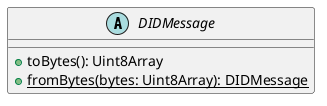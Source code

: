 @startuml
abstract class DIDMessage {
  + toBytes(): Uint8Array
  + {static} fromBytes(bytes: Uint8Array): DIDMessage
}
@enduml